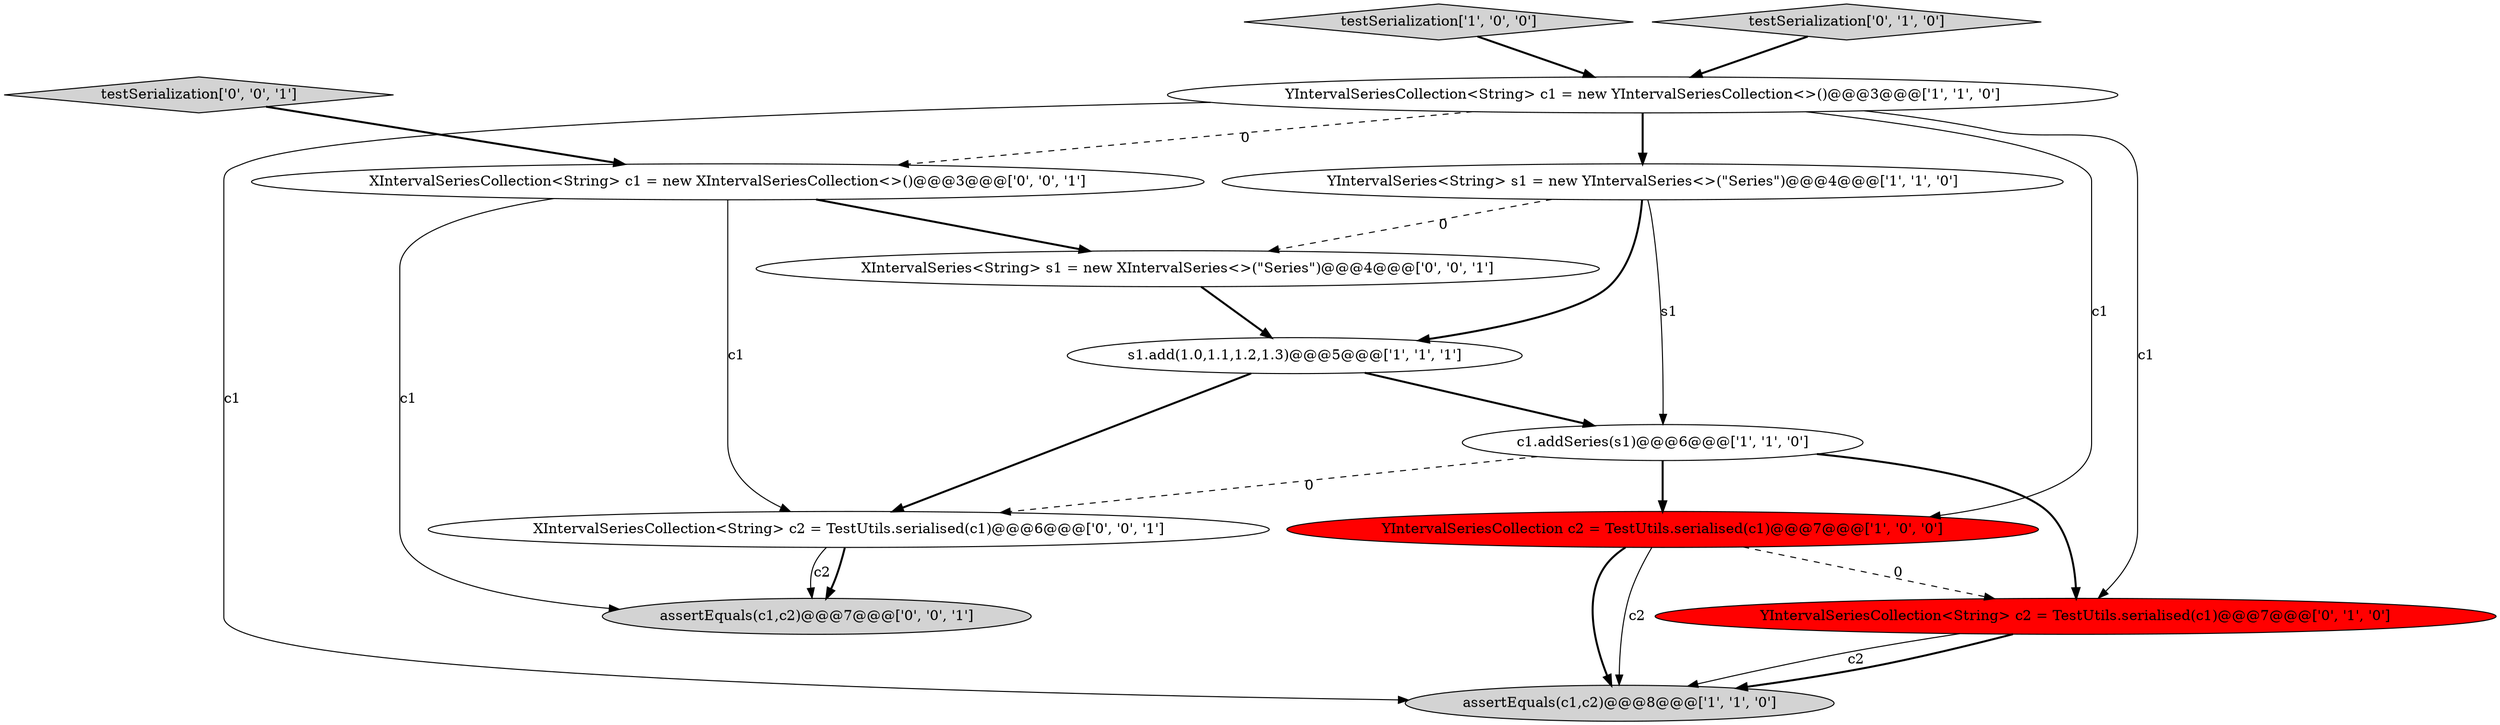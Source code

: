 digraph {
6 [style = filled, label = "YIntervalSeries<String> s1 = new YIntervalSeries<>(\"Series\")@@@4@@@['1', '1', '0']", fillcolor = white, shape = ellipse image = "AAA0AAABBB1BBB"];
5 [style = filled, label = "s1.add(1.0,1.1,1.2,1.3)@@@5@@@['1', '1', '1']", fillcolor = white, shape = ellipse image = "AAA0AAABBB1BBB"];
1 [style = filled, label = "assertEquals(c1,c2)@@@8@@@['1', '1', '0']", fillcolor = lightgray, shape = ellipse image = "AAA0AAABBB1BBB"];
0 [style = filled, label = "c1.addSeries(s1)@@@6@@@['1', '1', '0']", fillcolor = white, shape = ellipse image = "AAA0AAABBB1BBB"];
13 [style = filled, label = "XIntervalSeriesCollection<String> c1 = new XIntervalSeriesCollection<>()@@@3@@@['0', '0', '1']", fillcolor = white, shape = ellipse image = "AAA0AAABBB3BBB"];
3 [style = filled, label = "YIntervalSeriesCollection<String> c1 = new YIntervalSeriesCollection<>()@@@3@@@['1', '1', '0']", fillcolor = white, shape = ellipse image = "AAA0AAABBB1BBB"];
9 [style = filled, label = "XIntervalSeriesCollection<String> c2 = TestUtils.serialised(c1)@@@6@@@['0', '0', '1']", fillcolor = white, shape = ellipse image = "AAA0AAABBB3BBB"];
12 [style = filled, label = "testSerialization['0', '0', '1']", fillcolor = lightgray, shape = diamond image = "AAA0AAABBB3BBB"];
10 [style = filled, label = "assertEquals(c1,c2)@@@7@@@['0', '0', '1']", fillcolor = lightgray, shape = ellipse image = "AAA0AAABBB3BBB"];
7 [style = filled, label = "YIntervalSeriesCollection<String> c2 = TestUtils.serialised(c1)@@@7@@@['0', '1', '0']", fillcolor = red, shape = ellipse image = "AAA1AAABBB2BBB"];
4 [style = filled, label = "testSerialization['1', '0', '0']", fillcolor = lightgray, shape = diamond image = "AAA0AAABBB1BBB"];
8 [style = filled, label = "testSerialization['0', '1', '0']", fillcolor = lightgray, shape = diamond image = "AAA0AAABBB2BBB"];
2 [style = filled, label = "YIntervalSeriesCollection c2 = TestUtils.serialised(c1)@@@7@@@['1', '0', '0']", fillcolor = red, shape = ellipse image = "AAA1AAABBB1BBB"];
11 [style = filled, label = "XIntervalSeries<String> s1 = new XIntervalSeries<>(\"Series\")@@@4@@@['0', '0', '1']", fillcolor = white, shape = ellipse image = "AAA0AAABBB3BBB"];
4->3 [style = bold, label=""];
3->2 [style = solid, label="c1"];
7->1 [style = bold, label=""];
5->9 [style = bold, label=""];
2->1 [style = bold, label=""];
7->1 [style = solid, label="c2"];
8->3 [style = bold, label=""];
0->2 [style = bold, label=""];
6->11 [style = dashed, label="0"];
3->6 [style = bold, label=""];
6->0 [style = solid, label="s1"];
9->10 [style = bold, label=""];
2->1 [style = solid, label="c2"];
2->7 [style = dashed, label="0"];
3->13 [style = dashed, label="0"];
13->11 [style = bold, label=""];
3->1 [style = solid, label="c1"];
0->7 [style = bold, label=""];
12->13 [style = bold, label=""];
6->5 [style = bold, label=""];
11->5 [style = bold, label=""];
5->0 [style = bold, label=""];
13->9 [style = solid, label="c1"];
3->7 [style = solid, label="c1"];
0->9 [style = dashed, label="0"];
13->10 [style = solid, label="c1"];
9->10 [style = solid, label="c2"];
}
